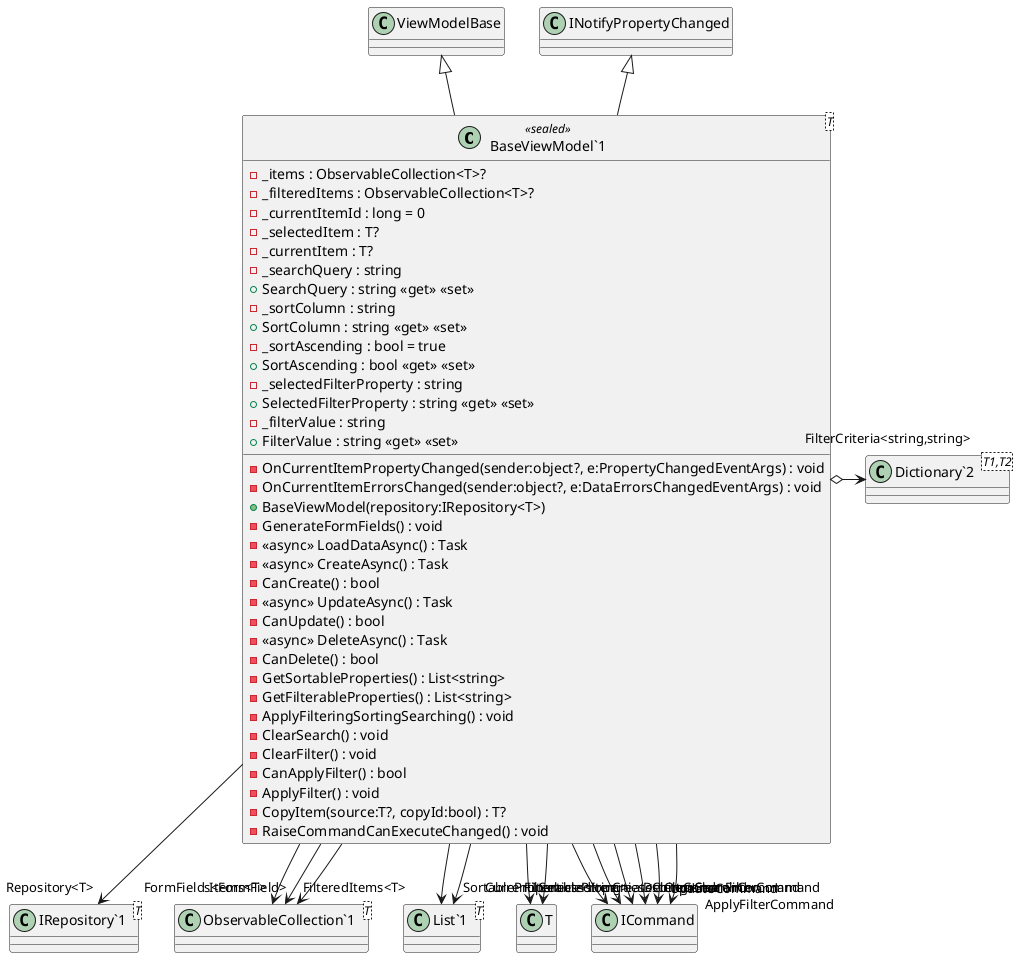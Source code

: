 @startuml
class "BaseViewModel`1"<T> <<sealed>> {
    - _items : ObservableCollection<T>?
    - _filteredItems : ObservableCollection<T>?
    - _currentItemId : long = 0
    - _selectedItem : T?
    - _currentItem : T?
    - OnCurrentItemPropertyChanged(sender:object?, e:PropertyChangedEventArgs) : void
    - OnCurrentItemErrorsChanged(sender:object?, e:DataErrorsChangedEventArgs) : void
    - _searchQuery : string
    + SearchQuery : string <<get>> <<set>>
    - _sortColumn : string
    + SortColumn : string <<get>> <<set>>
    - _sortAscending : bool = true
    + SortAscending : bool <<get>> <<set>>
    - _selectedFilterProperty : string
    + SelectedFilterProperty : string <<get>> <<set>>
    - _filterValue : string
    + FilterValue : string <<get>> <<set>>
    + BaseViewModel(repository:IRepository<T>)
    - GenerateFormFields() : void
    - <<async>> LoadDataAsync() : Task
    - <<async>> CreateAsync() : Task
    - CanCreate() : bool
    - <<async>> UpdateAsync() : Task
    - CanUpdate() : bool
    - <<async>> DeleteAsync() : Task
    - CanDelete() : bool
    - GetSortableProperties() : List<string>
    - GetFilterableProperties() : List<string>
    - ApplyFilteringSortingSearching() : void
    - ClearSearch() : void
    - ClearFilter() : void
    - CanApplyFilter() : bool
    - ApplyFilter() : void
    - CopyItem(source:T?, copyId:bool) : T?
    - RaiseCommandCanExecuteChanged() : void
}
class "IRepository`1"<T> {
}
class "ObservableCollection`1"<T> {
}
class "Dictionary`2"<T1,T2> {
}
class "List`1"<T> {
}
ViewModelBase <|-- "BaseViewModel`1"
INotifyPropertyChanged <|-- "BaseViewModel`1"
"BaseViewModel`1" --> "Repository<T>" "IRepository`1"
"BaseViewModel`1" --> "Items<T>" "ObservableCollection`1"
"BaseViewModel`1" --> "FilteredItems<T>" "ObservableCollection`1"
"BaseViewModel`1" --> "SelectedItem" T
"BaseViewModel`1" --> "CurrentItem" T
"BaseViewModel`1" --> "CreateCommand" ICommand
"BaseViewModel`1" --> "UpdateCommand" ICommand
"BaseViewModel`1" --> "DeleteCommand" ICommand
"BaseViewModel`1" --> "ClearSearchCommand" ICommand
"BaseViewModel`1" --> "ApplyFilterCommand" ICommand
"BaseViewModel`1" --> "ClearFilterCommand" ICommand
"BaseViewModel`1" --> "FormFields<FormField>" "ObservableCollection`1"
"BaseViewModel`1" o-> "FilterCriteria<string,string>" "Dictionary`2"
"BaseViewModel`1" --> "SortableProperties<string>" "List`1"
"BaseViewModel`1" --> "FilterableProperties<string>" "List`1"
@enduml
